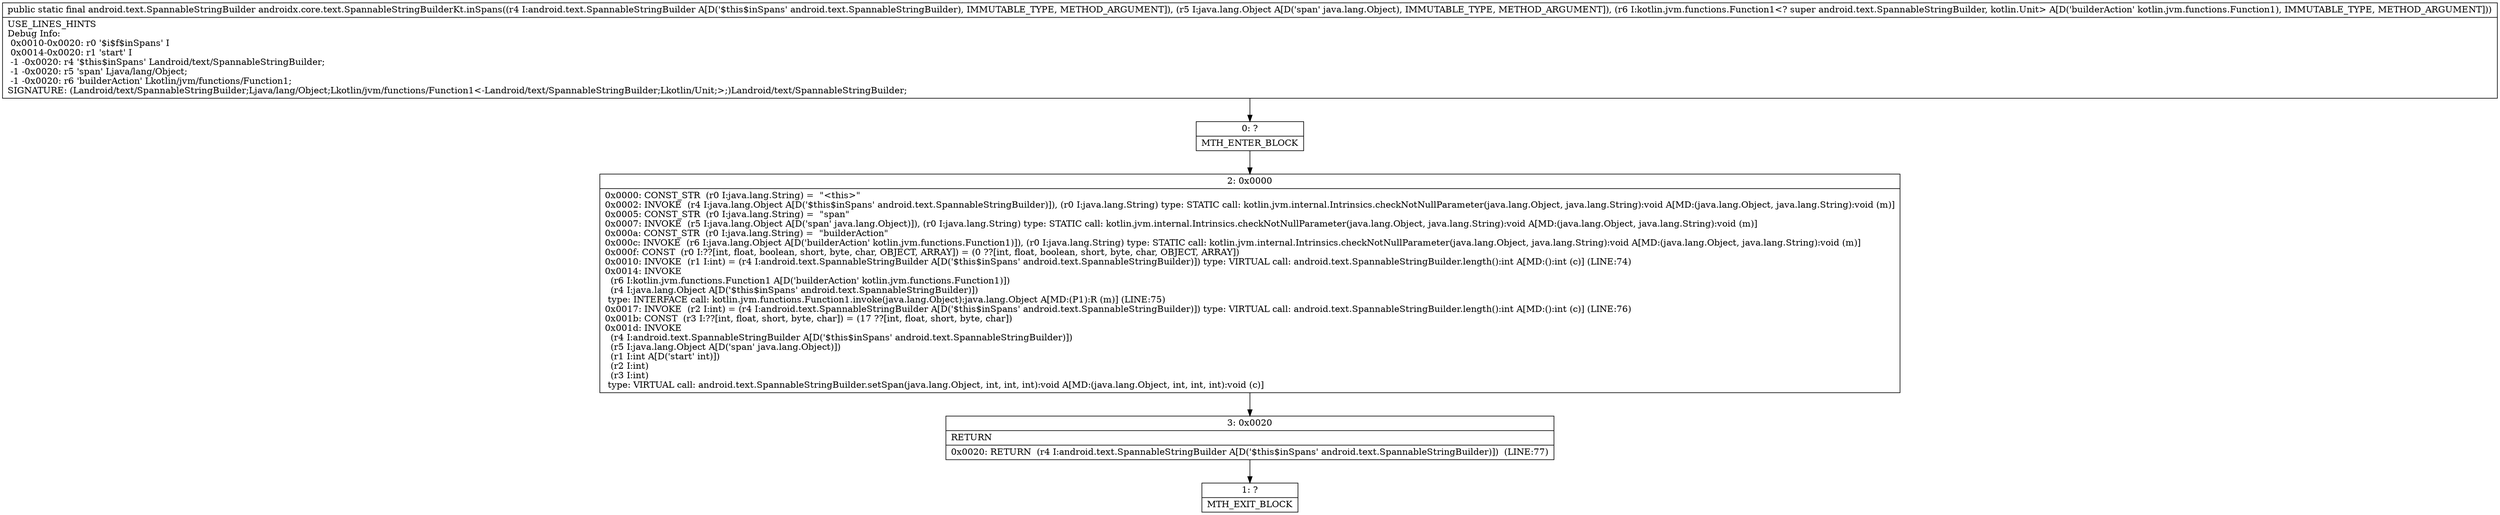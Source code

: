 digraph "CFG forandroidx.core.text.SpannableStringBuilderKt.inSpans(Landroid\/text\/SpannableStringBuilder;Ljava\/lang\/Object;Lkotlin\/jvm\/functions\/Function1;)Landroid\/text\/SpannableStringBuilder;" {
Node_0 [shape=record,label="{0\:\ ?|MTH_ENTER_BLOCK\l}"];
Node_2 [shape=record,label="{2\:\ 0x0000|0x0000: CONST_STR  (r0 I:java.lang.String) =  \"\<this\>\" \l0x0002: INVOKE  (r4 I:java.lang.Object A[D('$this$inSpans' android.text.SpannableStringBuilder)]), (r0 I:java.lang.String) type: STATIC call: kotlin.jvm.internal.Intrinsics.checkNotNullParameter(java.lang.Object, java.lang.String):void A[MD:(java.lang.Object, java.lang.String):void (m)]\l0x0005: CONST_STR  (r0 I:java.lang.String) =  \"span\" \l0x0007: INVOKE  (r5 I:java.lang.Object A[D('span' java.lang.Object)]), (r0 I:java.lang.String) type: STATIC call: kotlin.jvm.internal.Intrinsics.checkNotNullParameter(java.lang.Object, java.lang.String):void A[MD:(java.lang.Object, java.lang.String):void (m)]\l0x000a: CONST_STR  (r0 I:java.lang.String) =  \"builderAction\" \l0x000c: INVOKE  (r6 I:java.lang.Object A[D('builderAction' kotlin.jvm.functions.Function1)]), (r0 I:java.lang.String) type: STATIC call: kotlin.jvm.internal.Intrinsics.checkNotNullParameter(java.lang.Object, java.lang.String):void A[MD:(java.lang.Object, java.lang.String):void (m)]\l0x000f: CONST  (r0 I:??[int, float, boolean, short, byte, char, OBJECT, ARRAY]) = (0 ??[int, float, boolean, short, byte, char, OBJECT, ARRAY]) \l0x0010: INVOKE  (r1 I:int) = (r4 I:android.text.SpannableStringBuilder A[D('$this$inSpans' android.text.SpannableStringBuilder)]) type: VIRTUAL call: android.text.SpannableStringBuilder.length():int A[MD:():int (c)] (LINE:74)\l0x0014: INVOKE  \l  (r6 I:kotlin.jvm.functions.Function1 A[D('builderAction' kotlin.jvm.functions.Function1)])\l  (r4 I:java.lang.Object A[D('$this$inSpans' android.text.SpannableStringBuilder)])\l type: INTERFACE call: kotlin.jvm.functions.Function1.invoke(java.lang.Object):java.lang.Object A[MD:(P1):R (m)] (LINE:75)\l0x0017: INVOKE  (r2 I:int) = (r4 I:android.text.SpannableStringBuilder A[D('$this$inSpans' android.text.SpannableStringBuilder)]) type: VIRTUAL call: android.text.SpannableStringBuilder.length():int A[MD:():int (c)] (LINE:76)\l0x001b: CONST  (r3 I:??[int, float, short, byte, char]) = (17 ??[int, float, short, byte, char]) \l0x001d: INVOKE  \l  (r4 I:android.text.SpannableStringBuilder A[D('$this$inSpans' android.text.SpannableStringBuilder)])\l  (r5 I:java.lang.Object A[D('span' java.lang.Object)])\l  (r1 I:int A[D('start' int)])\l  (r2 I:int)\l  (r3 I:int)\l type: VIRTUAL call: android.text.SpannableStringBuilder.setSpan(java.lang.Object, int, int, int):void A[MD:(java.lang.Object, int, int, int):void (c)]\l}"];
Node_3 [shape=record,label="{3\:\ 0x0020|RETURN\l|0x0020: RETURN  (r4 I:android.text.SpannableStringBuilder A[D('$this$inSpans' android.text.SpannableStringBuilder)])  (LINE:77)\l}"];
Node_1 [shape=record,label="{1\:\ ?|MTH_EXIT_BLOCK\l}"];
MethodNode[shape=record,label="{public static final android.text.SpannableStringBuilder androidx.core.text.SpannableStringBuilderKt.inSpans((r4 I:android.text.SpannableStringBuilder A[D('$this$inSpans' android.text.SpannableStringBuilder), IMMUTABLE_TYPE, METHOD_ARGUMENT]), (r5 I:java.lang.Object A[D('span' java.lang.Object), IMMUTABLE_TYPE, METHOD_ARGUMENT]), (r6 I:kotlin.jvm.functions.Function1\<? super android.text.SpannableStringBuilder, kotlin.Unit\> A[D('builderAction' kotlin.jvm.functions.Function1), IMMUTABLE_TYPE, METHOD_ARGUMENT]))  | USE_LINES_HINTS\lDebug Info:\l  0x0010\-0x0020: r0 '$i$f$inSpans' I\l  0x0014\-0x0020: r1 'start' I\l  \-1 \-0x0020: r4 '$this$inSpans' Landroid\/text\/SpannableStringBuilder;\l  \-1 \-0x0020: r5 'span' Ljava\/lang\/Object;\l  \-1 \-0x0020: r6 'builderAction' Lkotlin\/jvm\/functions\/Function1;\lSIGNATURE: (Landroid\/text\/SpannableStringBuilder;Ljava\/lang\/Object;Lkotlin\/jvm\/functions\/Function1\<\-Landroid\/text\/SpannableStringBuilder;Lkotlin\/Unit;\>;)Landroid\/text\/SpannableStringBuilder;\l}"];
MethodNode -> Node_0;Node_0 -> Node_2;
Node_2 -> Node_3;
Node_3 -> Node_1;
}


